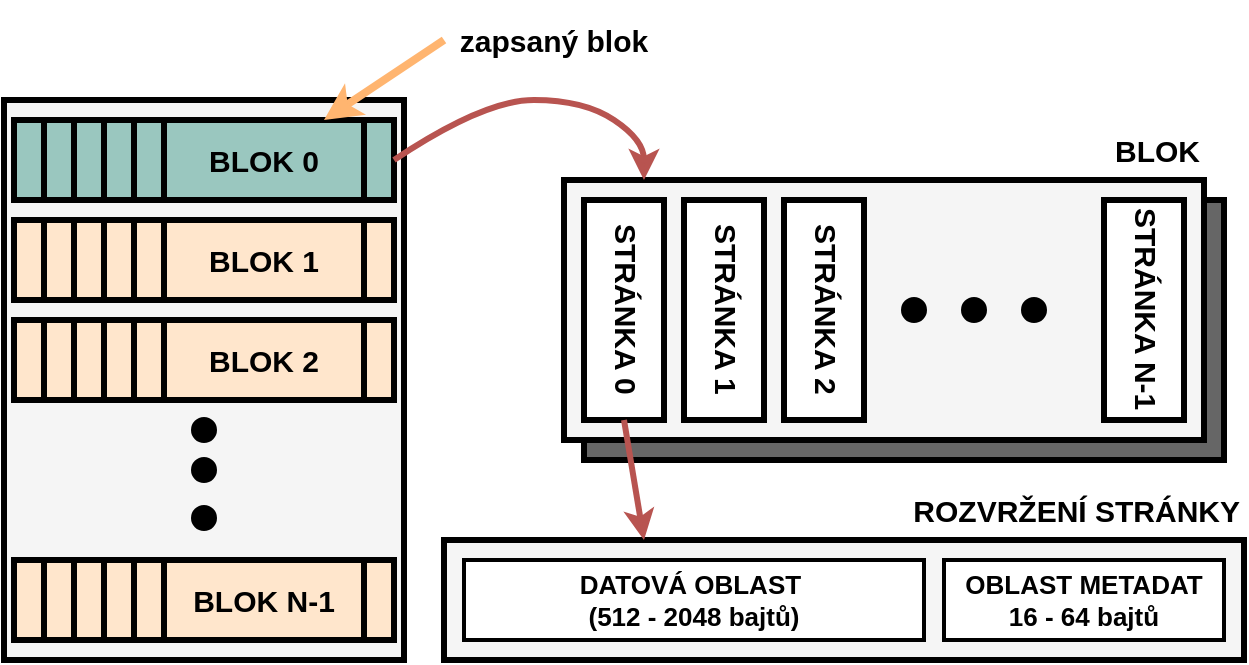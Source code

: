 <mxfile version="26.2.15">
  <diagram name="Page-1" id="pT1CoJrrCPFYNlp3wZ5I">
    <mxGraphModel dx="526" dy="368" grid="1" gridSize="10" guides="1" tooltips="1" connect="1" arrows="1" fold="1" page="1" pageScale="1" pageWidth="1169" pageHeight="827" math="0" shadow="0">
      <root>
        <mxCell id="0" />
        <mxCell id="1" parent="0" />
        <mxCell id="Uv0aXHlNPTsrpTojvtjW-56" value="" style="rounded=0;whiteSpace=wrap;html=1;strokeWidth=3;fillColor=#666666;fontColor=#333333;strokeColor=#000000;" parent="1" vertex="1">
          <mxGeometry x="410" y="250" width="320" height="130" as="geometry" />
        </mxCell>
        <mxCell id="Uv0aXHlNPTsrpTojvtjW-1" value="" style="rounded=0;whiteSpace=wrap;html=1;strokeWidth=3;fillColor=#f5f5f5;fontColor=#333333;strokeColor=#000000;" parent="1" vertex="1">
          <mxGeometry x="120" y="200" width="200" height="280" as="geometry" />
        </mxCell>
        <mxCell id="Uv0aXHlNPTsrpTojvtjW-2" value="" style="rounded=0;whiteSpace=wrap;html=1;strokeWidth=3;" parent="1" vertex="1">
          <mxGeometry x="125" y="210" width="190" height="40" as="geometry" />
        </mxCell>
        <mxCell id="Uv0aXHlNPTsrpTojvtjW-3" value="" style="rounded=0;whiteSpace=wrap;html=1;strokeWidth=3;fillColor=#9AC7BF;" parent="1" vertex="1">
          <mxGeometry x="125" y="210" width="15" height="40" as="geometry" />
        </mxCell>
        <mxCell id="Uv0aXHlNPTsrpTojvtjW-4" value="" style="rounded=0;whiteSpace=wrap;html=1;strokeWidth=3;fillColor=#9AC7BF;" parent="1" vertex="1">
          <mxGeometry x="140" y="210" width="15" height="40" as="geometry" />
        </mxCell>
        <mxCell id="Uv0aXHlNPTsrpTojvtjW-5" value="" style="rounded=0;whiteSpace=wrap;html=1;strokeWidth=3;fillColor=#9AC7BF;" parent="1" vertex="1">
          <mxGeometry x="155" y="210" width="15" height="40" as="geometry" />
        </mxCell>
        <mxCell id="Uv0aXHlNPTsrpTojvtjW-6" value="" style="rounded=0;whiteSpace=wrap;html=1;strokeWidth=3;fillColor=#9AC7BF;" parent="1" vertex="1">
          <mxGeometry x="170" y="210" width="15" height="40" as="geometry" />
        </mxCell>
        <mxCell id="Uv0aXHlNPTsrpTojvtjW-7" value="" style="rounded=0;whiteSpace=wrap;html=1;strokeWidth=3;fillColor=#9AC7BF;" parent="1" vertex="1">
          <mxGeometry x="300" y="210" width="15" height="40" as="geometry" />
        </mxCell>
        <mxCell id="Uv0aXHlNPTsrpTojvtjW-8" value="&lt;font style=&quot;font-size: 15px;&quot;&gt;&lt;b&gt;BLOK 0&lt;/b&gt;&lt;/font&gt;" style="rounded=0;whiteSpace=wrap;html=1;strokeWidth=3;fillColor=#9AC7BF;" parent="1" vertex="1">
          <mxGeometry x="200" y="210" width="100" height="40" as="geometry" />
        </mxCell>
        <mxCell id="Uv0aXHlNPTsrpTojvtjW-9" value="" style="rounded=0;whiteSpace=wrap;html=1;strokeWidth=3;fillColor=#9AC7BF;" parent="1" vertex="1">
          <mxGeometry x="185" y="210" width="15" height="40" as="geometry" />
        </mxCell>
        <mxCell id="Uv0aXHlNPTsrpTojvtjW-10" value="" style="rounded=0;whiteSpace=wrap;html=1;strokeWidth=3;fillColor=#ffe6cc;strokeColor=#000000;" parent="1" vertex="1">
          <mxGeometry x="125" y="260" width="190" height="40" as="geometry" />
        </mxCell>
        <mxCell id="Uv0aXHlNPTsrpTojvtjW-11" value="" style="rounded=0;whiteSpace=wrap;html=1;strokeWidth=3;fillColor=#ffe6cc;strokeColor=#000000;" parent="1" vertex="1">
          <mxGeometry x="125" y="260" width="15" height="40" as="geometry" />
        </mxCell>
        <mxCell id="Uv0aXHlNPTsrpTojvtjW-12" value="" style="rounded=0;whiteSpace=wrap;html=1;strokeWidth=3;fillColor=#ffe6cc;strokeColor=#000000;" parent="1" vertex="1">
          <mxGeometry x="140" y="260" width="15" height="40" as="geometry" />
        </mxCell>
        <mxCell id="Uv0aXHlNPTsrpTojvtjW-13" value="" style="rounded=0;whiteSpace=wrap;html=1;strokeWidth=3;fillColor=#ffe6cc;strokeColor=#000000;" parent="1" vertex="1">
          <mxGeometry x="155" y="260" width="15" height="40" as="geometry" />
        </mxCell>
        <mxCell id="Uv0aXHlNPTsrpTojvtjW-14" value="" style="rounded=0;whiteSpace=wrap;html=1;strokeWidth=3;fillColor=#ffe6cc;strokeColor=#000000;" parent="1" vertex="1">
          <mxGeometry x="170" y="260" width="15" height="40" as="geometry" />
        </mxCell>
        <mxCell id="Uv0aXHlNPTsrpTojvtjW-15" value="" style="rounded=0;whiteSpace=wrap;html=1;strokeWidth=3;fillColor=#ffe6cc;strokeColor=#000000;" parent="1" vertex="1">
          <mxGeometry x="300" y="260" width="15" height="40" as="geometry" />
        </mxCell>
        <mxCell id="Uv0aXHlNPTsrpTojvtjW-16" value="&lt;font style=&quot;font-size: 15px;&quot;&gt;&lt;b&gt;BLOK 1&lt;/b&gt;&lt;/font&gt;" style="rounded=0;whiteSpace=wrap;html=1;strokeWidth=3;fillColor=#ffe6cc;strokeColor=#000000;" parent="1" vertex="1">
          <mxGeometry x="200" y="260" width="100" height="40" as="geometry" />
        </mxCell>
        <mxCell id="Uv0aXHlNPTsrpTojvtjW-17" value="" style="rounded=0;whiteSpace=wrap;html=1;strokeWidth=3;fillColor=#ffe6cc;strokeColor=#000000;" parent="1" vertex="1">
          <mxGeometry x="185" y="260" width="15" height="40" as="geometry" />
        </mxCell>
        <mxCell id="Uv0aXHlNPTsrpTojvtjW-18" value="" style="rounded=0;whiteSpace=wrap;html=1;strokeWidth=3;fillColor=#ffe6cc;strokeColor=#000000;" parent="1" vertex="1">
          <mxGeometry x="125" y="310" width="190" height="40" as="geometry" />
        </mxCell>
        <mxCell id="Uv0aXHlNPTsrpTojvtjW-19" value="" style="rounded=0;whiteSpace=wrap;html=1;strokeWidth=3;fillColor=#ffe6cc;strokeColor=#000000;" parent="1" vertex="1">
          <mxGeometry x="125" y="310" width="15" height="40" as="geometry" />
        </mxCell>
        <mxCell id="Uv0aXHlNPTsrpTojvtjW-20" value="" style="rounded=0;whiteSpace=wrap;html=1;strokeWidth=3;fillColor=#ffe6cc;strokeColor=#000000;" parent="1" vertex="1">
          <mxGeometry x="140" y="310" width="15" height="40" as="geometry" />
        </mxCell>
        <mxCell id="Uv0aXHlNPTsrpTojvtjW-21" value="" style="rounded=0;whiteSpace=wrap;html=1;strokeWidth=3;fillColor=#ffe6cc;strokeColor=#000000;" parent="1" vertex="1">
          <mxGeometry x="155" y="310" width="15" height="40" as="geometry" />
        </mxCell>
        <mxCell id="Uv0aXHlNPTsrpTojvtjW-22" value="" style="rounded=0;whiteSpace=wrap;html=1;strokeWidth=3;fillColor=#ffe6cc;strokeColor=#000000;" parent="1" vertex="1">
          <mxGeometry x="170" y="310" width="15" height="40" as="geometry" />
        </mxCell>
        <mxCell id="Uv0aXHlNPTsrpTojvtjW-23" value="" style="rounded=0;whiteSpace=wrap;html=1;strokeWidth=3;fillColor=#ffe6cc;strokeColor=#000000;" parent="1" vertex="1">
          <mxGeometry x="300" y="310" width="15" height="40" as="geometry" />
        </mxCell>
        <mxCell id="Uv0aXHlNPTsrpTojvtjW-24" value="&lt;font style=&quot;font-size: 15px;&quot;&gt;&lt;b&gt;BLOK 2&lt;/b&gt;&lt;/font&gt;" style="rounded=0;whiteSpace=wrap;html=1;strokeWidth=3;fillColor=#ffe6cc;strokeColor=#000000;" parent="1" vertex="1">
          <mxGeometry x="200" y="310" width="100" height="40" as="geometry" />
        </mxCell>
        <mxCell id="Uv0aXHlNPTsrpTojvtjW-25" value="" style="rounded=0;whiteSpace=wrap;html=1;strokeWidth=3;fillColor=#ffe6cc;strokeColor=#000000;" parent="1" vertex="1">
          <mxGeometry x="185" y="310" width="15" height="40" as="geometry" />
        </mxCell>
        <mxCell id="Uv0aXHlNPTsrpTojvtjW-26" value="" style="rounded=0;whiteSpace=wrap;html=1;strokeWidth=3;fillColor=#ffe6cc;strokeColor=#000000;" parent="1" vertex="1">
          <mxGeometry x="125" y="430" width="190" height="40" as="geometry" />
        </mxCell>
        <mxCell id="Uv0aXHlNPTsrpTojvtjW-27" value="" style="rounded=0;whiteSpace=wrap;html=1;strokeWidth=3;fillColor=#ffe6cc;strokeColor=#000000;" parent="1" vertex="1">
          <mxGeometry x="125" y="430" width="15" height="40" as="geometry" />
        </mxCell>
        <mxCell id="Uv0aXHlNPTsrpTojvtjW-28" value="" style="rounded=0;whiteSpace=wrap;html=1;strokeWidth=3;fillColor=#ffe6cc;strokeColor=#000000;" parent="1" vertex="1">
          <mxGeometry x="140" y="430" width="15" height="40" as="geometry" />
        </mxCell>
        <mxCell id="Uv0aXHlNPTsrpTojvtjW-29" value="" style="rounded=0;whiteSpace=wrap;html=1;strokeWidth=3;fillColor=#ffe6cc;strokeColor=#000000;" parent="1" vertex="1">
          <mxGeometry x="155" y="430" width="15" height="40" as="geometry" />
        </mxCell>
        <mxCell id="Uv0aXHlNPTsrpTojvtjW-30" value="" style="rounded=0;whiteSpace=wrap;html=1;strokeWidth=3;fillColor=#ffe6cc;strokeColor=#000000;" parent="1" vertex="1">
          <mxGeometry x="170" y="430" width="15" height="40" as="geometry" />
        </mxCell>
        <mxCell id="Uv0aXHlNPTsrpTojvtjW-31" value="" style="rounded=0;whiteSpace=wrap;html=1;strokeWidth=3;fillColor=#ffe6cc;strokeColor=#000000;" parent="1" vertex="1">
          <mxGeometry x="300" y="430" width="15" height="40" as="geometry" />
        </mxCell>
        <mxCell id="Uv0aXHlNPTsrpTojvtjW-32" value="&lt;font style=&quot;font-size: 15px;&quot;&gt;&lt;b&gt;BLOK N-1&lt;/b&gt;&lt;/font&gt;" style="rounded=0;whiteSpace=wrap;html=1;strokeWidth=3;fillColor=#ffe6cc;strokeColor=#000000;" parent="1" vertex="1">
          <mxGeometry x="200" y="430" width="100" height="40" as="geometry" />
        </mxCell>
        <mxCell id="Uv0aXHlNPTsrpTojvtjW-33" value="" style="rounded=0;whiteSpace=wrap;html=1;strokeWidth=3;fillColor=#ffe6cc;strokeColor=#000000;" parent="1" vertex="1">
          <mxGeometry x="185" y="430" width="15" height="40" as="geometry" />
        </mxCell>
        <mxCell id="Uv0aXHlNPTsrpTojvtjW-34" value="" style="ellipse;whiteSpace=wrap;html=1;aspect=fixed;fillColor=#000000;strokeWidth=3;" parent="1" vertex="1">
          <mxGeometry x="215" y="360" width="10" height="10" as="geometry" />
        </mxCell>
        <mxCell id="Uv0aXHlNPTsrpTojvtjW-35" value="" style="ellipse;whiteSpace=wrap;html=1;aspect=fixed;fillColor=#000000;strokeWidth=3;" parent="1" vertex="1">
          <mxGeometry x="215" y="380" width="10" height="10" as="geometry" />
        </mxCell>
        <mxCell id="Uv0aXHlNPTsrpTojvtjW-36" value="" style="ellipse;whiteSpace=wrap;html=1;aspect=fixed;fillColor=#000000;strokeWidth=3;" parent="1" vertex="1">
          <mxGeometry x="215" y="404" width="10" height="10" as="geometry" />
        </mxCell>
        <mxCell id="Uv0aXHlNPTsrpTojvtjW-37" value="" style="rounded=0;whiteSpace=wrap;html=1;strokeWidth=3;fillColor=#f5f5f5;fontColor=#333333;strokeColor=#000000;" parent="1" vertex="1">
          <mxGeometry x="400" y="240" width="320" height="130" as="geometry" />
        </mxCell>
        <mxCell id="Uv0aXHlNPTsrpTojvtjW-38" value="&lt;font style=&quot;font-size: 15px;&quot;&gt;&lt;b&gt;STRÁNKA 0&lt;/b&gt;&lt;/font&gt;" style="rounded=0;whiteSpace=wrap;html=1;textDirection=vertical-lr;align=center;strokeWidth=3;" parent="1" vertex="1">
          <mxGeometry x="410" y="250" width="40" height="110" as="geometry" />
        </mxCell>
        <mxCell id="Uv0aXHlNPTsrpTojvtjW-40" value="&lt;font style=&quot;font-size: 15px;&quot;&gt;&lt;b&gt;zapsaný blok&lt;/b&gt;&lt;/font&gt;" style="text;html=1;align=center;verticalAlign=middle;whiteSpace=wrap;rounded=0;" parent="1" vertex="1">
          <mxGeometry x="340" y="150" width="110" height="40" as="geometry" />
        </mxCell>
        <mxCell id="Uv0aXHlNPTsrpTojvtjW-41" value="&lt;font style=&quot;font-size: 15px;&quot;&gt;&lt;b&gt;STRÁNKA 1&lt;/b&gt;&lt;/font&gt;" style="rounded=0;whiteSpace=wrap;html=1;textDirection=vertical-lr;align=center;strokeWidth=3;" parent="1" vertex="1">
          <mxGeometry x="460" y="250" width="40" height="110" as="geometry" />
        </mxCell>
        <mxCell id="Uv0aXHlNPTsrpTojvtjW-42" value="&lt;font style=&quot;font-size: 15px;&quot;&gt;&lt;b&gt;STRÁNKA 2&lt;/b&gt;&lt;/font&gt;" style="rounded=0;whiteSpace=wrap;html=1;textDirection=vertical-lr;align=center;strokeWidth=3;" parent="1" vertex="1">
          <mxGeometry x="510" y="250" width="40" height="110" as="geometry" />
        </mxCell>
        <mxCell id="Uv0aXHlNPTsrpTojvtjW-43" value="&lt;b&gt;&lt;font style=&quot;font-size: 15px;&quot;&gt;STRÁNKA N-1&lt;/font&gt;&lt;/b&gt;" style="rounded=0;whiteSpace=wrap;html=1;textDirection=vertical-lr;align=center;strokeWidth=3;" parent="1" vertex="1">
          <mxGeometry x="670" y="250" width="40" height="110" as="geometry" />
        </mxCell>
        <mxCell id="Uv0aXHlNPTsrpTojvtjW-44" value="" style="ellipse;whiteSpace=wrap;html=1;aspect=fixed;fillColor=#000000;strokeWidth=3;" parent="1" vertex="1">
          <mxGeometry x="570" y="300" width="10" height="10" as="geometry" />
        </mxCell>
        <mxCell id="Uv0aXHlNPTsrpTojvtjW-45" value="" style="ellipse;whiteSpace=wrap;html=1;aspect=fixed;fillColor=#000000;strokeWidth=3;" parent="1" vertex="1">
          <mxGeometry x="600" y="300" width="10" height="10" as="geometry" />
        </mxCell>
        <mxCell id="Uv0aXHlNPTsrpTojvtjW-46" value="" style="ellipse;whiteSpace=wrap;html=1;aspect=fixed;fillColor=#000000;strokeWidth=3;" parent="1" vertex="1">
          <mxGeometry x="630" y="300" width="10" height="10" as="geometry" />
        </mxCell>
        <mxCell id="Uv0aXHlNPTsrpTojvtjW-47" value="" style="curved=1;endArrow=classic;html=1;rounded=0;entryX=0.125;entryY=0;entryDx=0;entryDy=0;exitX=1;exitY=0.5;exitDx=0;exitDy=0;fillColor=#f8cecc;strokeColor=#b85450;strokeWidth=3;entryPerimeter=0;" parent="1" source="Uv0aXHlNPTsrpTojvtjW-7" target="Uv0aXHlNPTsrpTojvtjW-37" edge="1">
          <mxGeometry width="50" height="50" relative="1" as="geometry">
            <mxPoint x="350" y="210" as="sourcePoint" />
            <mxPoint x="400" y="160" as="targetPoint" />
            <Array as="points">
              <mxPoint x="360" y="200" />
              <mxPoint x="410" y="200" />
              <mxPoint x="440" y="220" />
            </Array>
          </mxGeometry>
        </mxCell>
        <mxCell id="Uv0aXHlNPTsrpTojvtjW-48" value="" style="endArrow=classic;html=1;rounded=0;fillColor=#cdeb8b;strokeColor=#FFB570;strokeWidth=4;exitX=0;exitY=0.5;exitDx=0;exitDy=0;" parent="1" source="Uv0aXHlNPTsrpTojvtjW-40" edge="1" target="Uv0aXHlNPTsrpTojvtjW-8">
          <mxGeometry width="50" height="50" relative="1" as="geometry">
            <mxPoint x="337.5" y="160" as="sourcePoint" />
            <mxPoint x="277.5" y="210" as="targetPoint" />
          </mxGeometry>
        </mxCell>
        <mxCell id="Uv0aXHlNPTsrpTojvtjW-49" value="" style="rounded=0;whiteSpace=wrap;html=1;strokeWidth=3;fillColor=#f5f5f5;fontColor=#333333;strokeColor=#000000;" parent="1" vertex="1">
          <mxGeometry x="340" y="420" width="400" height="60" as="geometry" />
        </mxCell>
        <mxCell id="Uv0aXHlNPTsrpTojvtjW-50" value="" style="rounded=0;whiteSpace=wrap;html=1;" parent="1" vertex="1">
          <mxGeometry x="350" y="430" width="230" height="40" as="geometry" />
        </mxCell>
        <mxCell id="Uv0aXHlNPTsrpTojvtjW-51" value="&lt;font style=&quot;font-size: 13px;&quot;&gt;&lt;b&gt;OBLAST METADAT&lt;/b&gt;&lt;/font&gt;&lt;div&gt;&lt;font style=&quot;font-size: 13px;&quot;&gt;&lt;b&gt;16 - 64 bajtů&lt;/b&gt;&lt;/font&gt;&lt;/div&gt;" style="rounded=0;whiteSpace=wrap;html=1;strokeWidth=2;" parent="1" vertex="1">
          <mxGeometry x="590" y="430" width="140" height="40" as="geometry" />
        </mxCell>
        <mxCell id="Uv0aXHlNPTsrpTojvtjW-52" value="&lt;font style=&quot;font-size: 15px;&quot;&gt;&lt;b&gt;BLOK&lt;/b&gt;&lt;/font&gt;" style="text;html=1;align=right;verticalAlign=middle;whiteSpace=wrap;rounded=0;" parent="1" vertex="1">
          <mxGeometry x="640" y="210" width="80" height="30" as="geometry" />
        </mxCell>
        <mxCell id="Uv0aXHlNPTsrpTojvtjW-53" value="&lt;font style=&quot;font-size: 15px;&quot;&gt;&lt;b&gt;ROZVRŽENÍ STRÁNKY&lt;/b&gt;&lt;/font&gt;" style="text;html=1;align=right;verticalAlign=middle;whiteSpace=wrap;rounded=0;" parent="1" vertex="1">
          <mxGeometry x="570" y="390" width="170" height="30" as="geometry" />
        </mxCell>
        <mxCell id="Uv0aXHlNPTsrpTojvtjW-54" value="&lt;font style=&quot;font-size: 13px;&quot;&gt;&lt;b&gt;DATOVÁ OBLAST&amp;nbsp;&lt;/b&gt;&lt;/font&gt;&lt;div&gt;&lt;font style=&quot;font-size: 13px;&quot;&gt;&lt;b&gt;(512 - 2048 bajtů)&lt;/b&gt;&lt;/font&gt;&lt;/div&gt;" style="text;html=1;align=center;verticalAlign=middle;whiteSpace=wrap;rounded=0;strokeWidth=2;strokeColor=default;" parent="1" vertex="1">
          <mxGeometry x="350" y="430" width="230" height="40" as="geometry" />
        </mxCell>
        <mxCell id="Uv0aXHlNPTsrpTojvtjW-55" value="" style="endArrow=classic;html=1;rounded=0;exitX=0.5;exitY=1;exitDx=0;exitDy=0;entryX=0.25;entryY=0;entryDx=0;entryDy=0;fillColor=#f8cecc;strokeColor=#b85450;strokeWidth=3;" parent="1" source="Uv0aXHlNPTsrpTojvtjW-38" target="Uv0aXHlNPTsrpTojvtjW-49" edge="1">
          <mxGeometry width="50" height="50" relative="1" as="geometry">
            <mxPoint x="400" y="400" as="sourcePoint" />
            <mxPoint x="450" y="350" as="targetPoint" />
          </mxGeometry>
        </mxCell>
      </root>
    </mxGraphModel>
  </diagram>
</mxfile>
